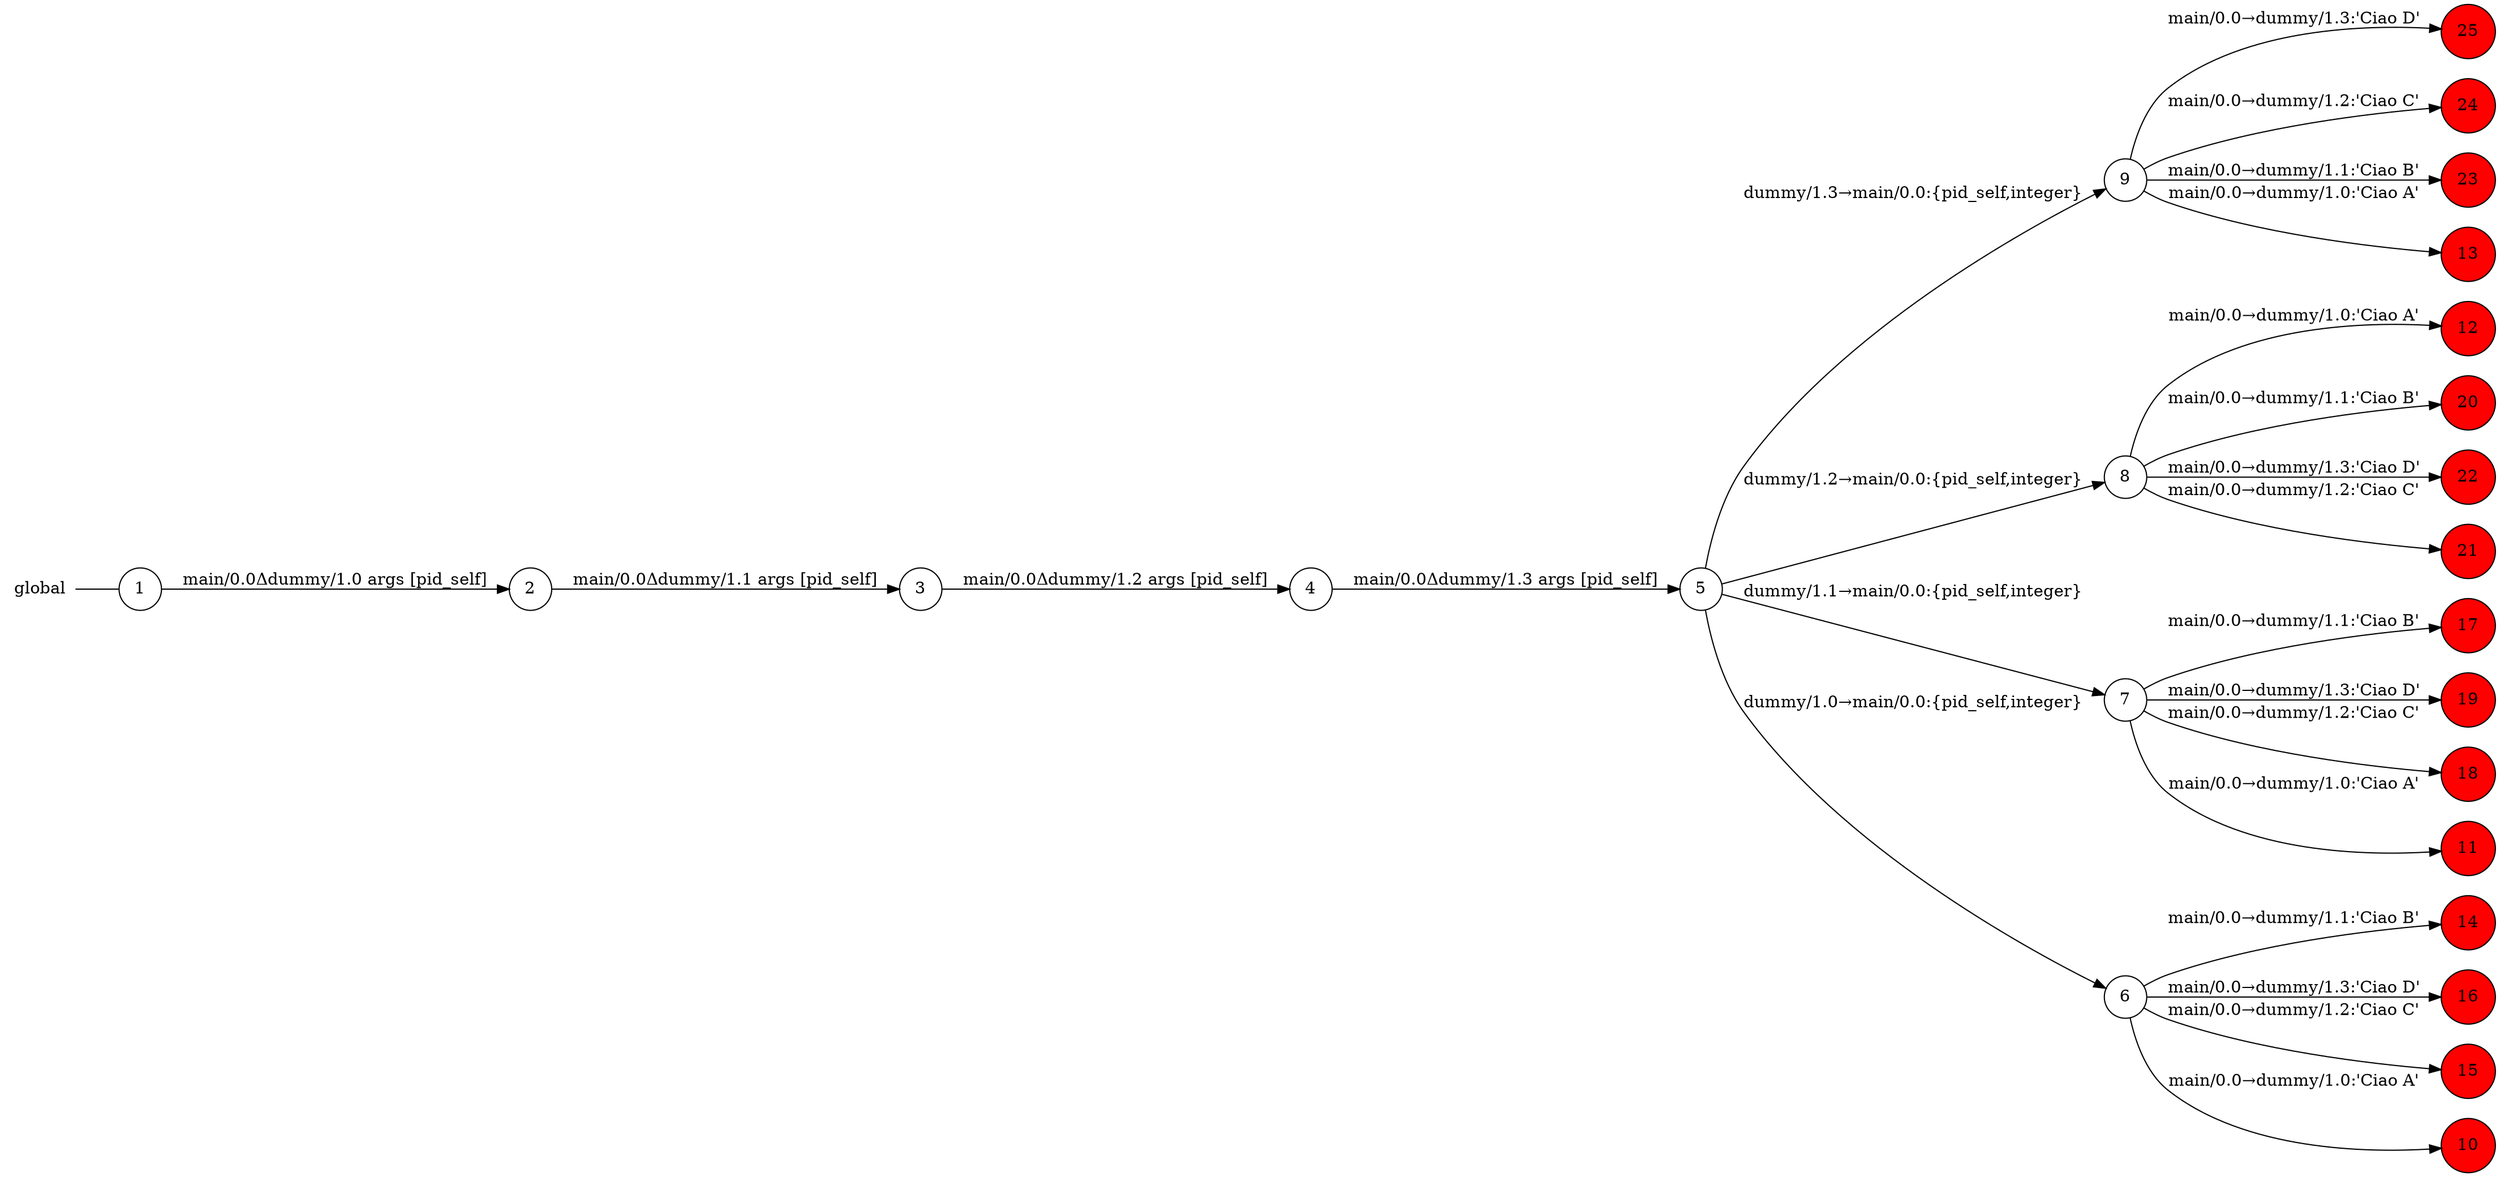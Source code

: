 digraph global {
	rankdir="LR";
	n_0 [label="global", shape="plaintext"];
	n_1 [id="14", shape=circle, label="14", fillcolor="#FF0000FF", style=filled];
	n_2 [id="9", shape=circle, label="9"];
	n_3 [id="25", shape=circle, label="25", fillcolor="#FF0000FF", style=filled];
	n_4 [id="8", shape=circle, label="8"];
	n_5 [id="24", shape=circle, label="24", fillcolor="#FF0000FF", style=filled];
	n_6 [id="17", shape=circle, label="17", fillcolor="#FF0000FF", style=filled];
	n_7 [id="1", shape=circle, label="1"];
	n_0 -> n_7 [arrowhead=none];
	n_8 [id="7", shape=circle, label="7"];
	n_9 [id="16", shape=circle, label="16", fillcolor="#FF0000FF", style=filled];
	n_10 [id="19", shape=circle, label="19", fillcolor="#FF0000FF", style=filled];
	n_11 [id="4", shape=circle, label="4"];
	n_12 [id="6", shape=circle, label="6"];
	n_13 [id="3", shape=circle, label="3"];
	n_14 [id="12", shape=circle, label="12", fillcolor="#FF0000FF", style=filled];
	n_15 [id="18", shape=circle, label="18", fillcolor="#FF0000FF", style=filled];
	n_16 [id="20", shape=circle, label="20", fillcolor="#FF0000FF", style=filled];
	n_17 [id="23", shape=circle, label="23", fillcolor="#FF0000FF", style=filled];
	n_18 [id="2", shape=circle, label="2"];
	n_19 [id="22", shape=circle, label="22", fillcolor="#FF0000FF", style=filled];
	n_20 [id="11", shape=circle, label="11", fillcolor="#FF0000FF", style=filled];
	n_21 [id="15", shape=circle, label="15", fillcolor="#FF0000FF", style=filled];
	n_22 [id="10", shape=circle, label="10", fillcolor="#FF0000FF", style=filled];
	n_23 [id="13", shape=circle, label="13", fillcolor="#FF0000FF", style=filled];
	n_24 [id="5", shape=circle, label="5"];
	n_25 [id="21", shape=circle, label="21", fillcolor="#FF0000FF", style=filled];

	n_2 -> n_23 [id="[$e|11]", label="main/0.0→dummy/1.0:'Ciao A'"];
	n_12 -> n_1 [id="[$e|12]", label="main/0.0→dummy/1.1:'Ciao B'"];
	n_2 -> n_17 [id="[$e|21]", label="main/0.0→dummy/1.1:'Ciao B'"];
	n_24 -> n_4 [id="[$e|6]", label="dummy/1.2→main/0.0:{pid_self,integer}"];
	n_12 -> n_22 [id="[$e|8]", label="main/0.0→dummy/1.0:'Ciao A'"];
	n_4 -> n_16 [id="[$e|18]", label="main/0.0→dummy/1.1:'Ciao B'"];
	n_7 -> n_18 [id="[$e|0]", label="main/0.0Δdummy/1.0 args [pid_self]"];
	n_8 -> n_10 [id="[$e|17]", label="main/0.0→dummy/1.3:'Ciao D'"];
	n_4 -> n_25 [id="[$e|19]", label="main/0.0→dummy/1.2:'Ciao C'"];
	n_8 -> n_20 [id="[$e|9]", label="main/0.0→dummy/1.0:'Ciao A'"];
	n_12 -> n_9 [id="[$e|14]", label="main/0.0→dummy/1.3:'Ciao D'"];
	n_24 -> n_12 [id="[$e|4]", label="dummy/1.0→main/0.0:{pid_self,integer}"];
	n_24 -> n_8 [id="[$e|5]", label="dummy/1.1→main/0.0:{pid_self,integer}"];
	n_2 -> n_3 [id="[$e|23]", label="main/0.0→dummy/1.3:'Ciao D'"];
	n_18 -> n_13 [id="[$e|1]", label="main/0.0Δdummy/1.1 args [pid_self]"];
	n_4 -> n_19 [id="[$e|20]", label="main/0.0→dummy/1.3:'Ciao D'"];
	n_8 -> n_15 [id="[$e|16]", label="main/0.0→dummy/1.2:'Ciao C'"];
	n_4 -> n_14 [id="[$e|10]", label="main/0.0→dummy/1.0:'Ciao A'"];
	n_11 -> n_24 [id="[$e|3]", label="main/0.0Δdummy/1.3 args [pid_self]"];
	n_24 -> n_2 [id="[$e|7]", label="dummy/1.3→main/0.0:{pid_self,integer}"];
	n_12 -> n_21 [id="[$e|13]", label="main/0.0→dummy/1.2:'Ciao C'"];
	n_13 -> n_11 [id="[$e|2]", label="main/0.0Δdummy/1.2 args [pid_self]"];
	n_2 -> n_5 [id="[$e|22]", label="main/0.0→dummy/1.2:'Ciao C'"];
	n_8 -> n_6 [id="[$e|15]", label="main/0.0→dummy/1.1:'Ciao B'"];
}
